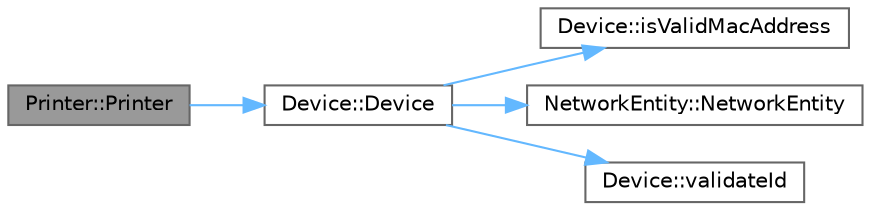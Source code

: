 digraph "Printer::Printer"
{
 // LATEX_PDF_SIZE
  bgcolor="transparent";
  edge [fontname=Helvetica,fontsize=10,labelfontname=Helvetica,labelfontsize=10];
  node [fontname=Helvetica,fontsize=10,shape=box,height=0.2,width=0.4];
  rankdir="LR";
  Node1 [id="Node000001",label="Printer::Printer",height=0.2,width=0.4,color="gray40", fillcolor="grey60", style="filled", fontcolor="black",tooltip="Конструктор класса Printer."];
  Node1 -> Node2 [id="edge1_Node000001_Node000002",color="steelblue1",style="solid",tooltip=" "];
  Node2 [id="Node000002",label="Device::Device",height=0.2,width=0.4,color="grey40", fillcolor="white", style="filled",URL="$class_device.html#a1927d7e644fbb38e3de008d4ba826c0b",tooltip="Конструктор базового класса Device."];
  Node2 -> Node3 [id="edge2_Node000002_Node000003",color="steelblue1",style="solid",tooltip=" "];
  Node3 [id="Node000003",label="Device::isValidMacAddress",height=0.2,width=0.4,color="grey40", fillcolor="white", style="filled",URL="$class_device.html#a0916b594b81f03040fdfcb02631a2fb9",tooltip="Проверяет валидность MAC-адреса."];
  Node2 -> Node4 [id="edge3_Node000002_Node000004",color="steelblue1",style="solid",tooltip=" "];
  Node4 [id="Node000004",label="NetworkEntity::NetworkEntity",height=0.2,width=0.4,color="grey40", fillcolor="white", style="filled",URL="$class_network_entity.html#a79cc1ce37d7a9dfbca79f4112785c17e",tooltip="Конструктор базового класса NetworkEntity."];
  Node2 -> Node5 [id="edge4_Node000002_Node000005",color="steelblue1",style="solid",tooltip=" "];
  Node5 [id="Node000005",label="Device::validateId",height=0.2,width=0.4,color="grey40", fillcolor="white", style="filled",URL="$class_device.html#a42390883982aef1600a3b271704c7c2c",tooltip="Проверяет валидность идентификатора устройства."];
}

